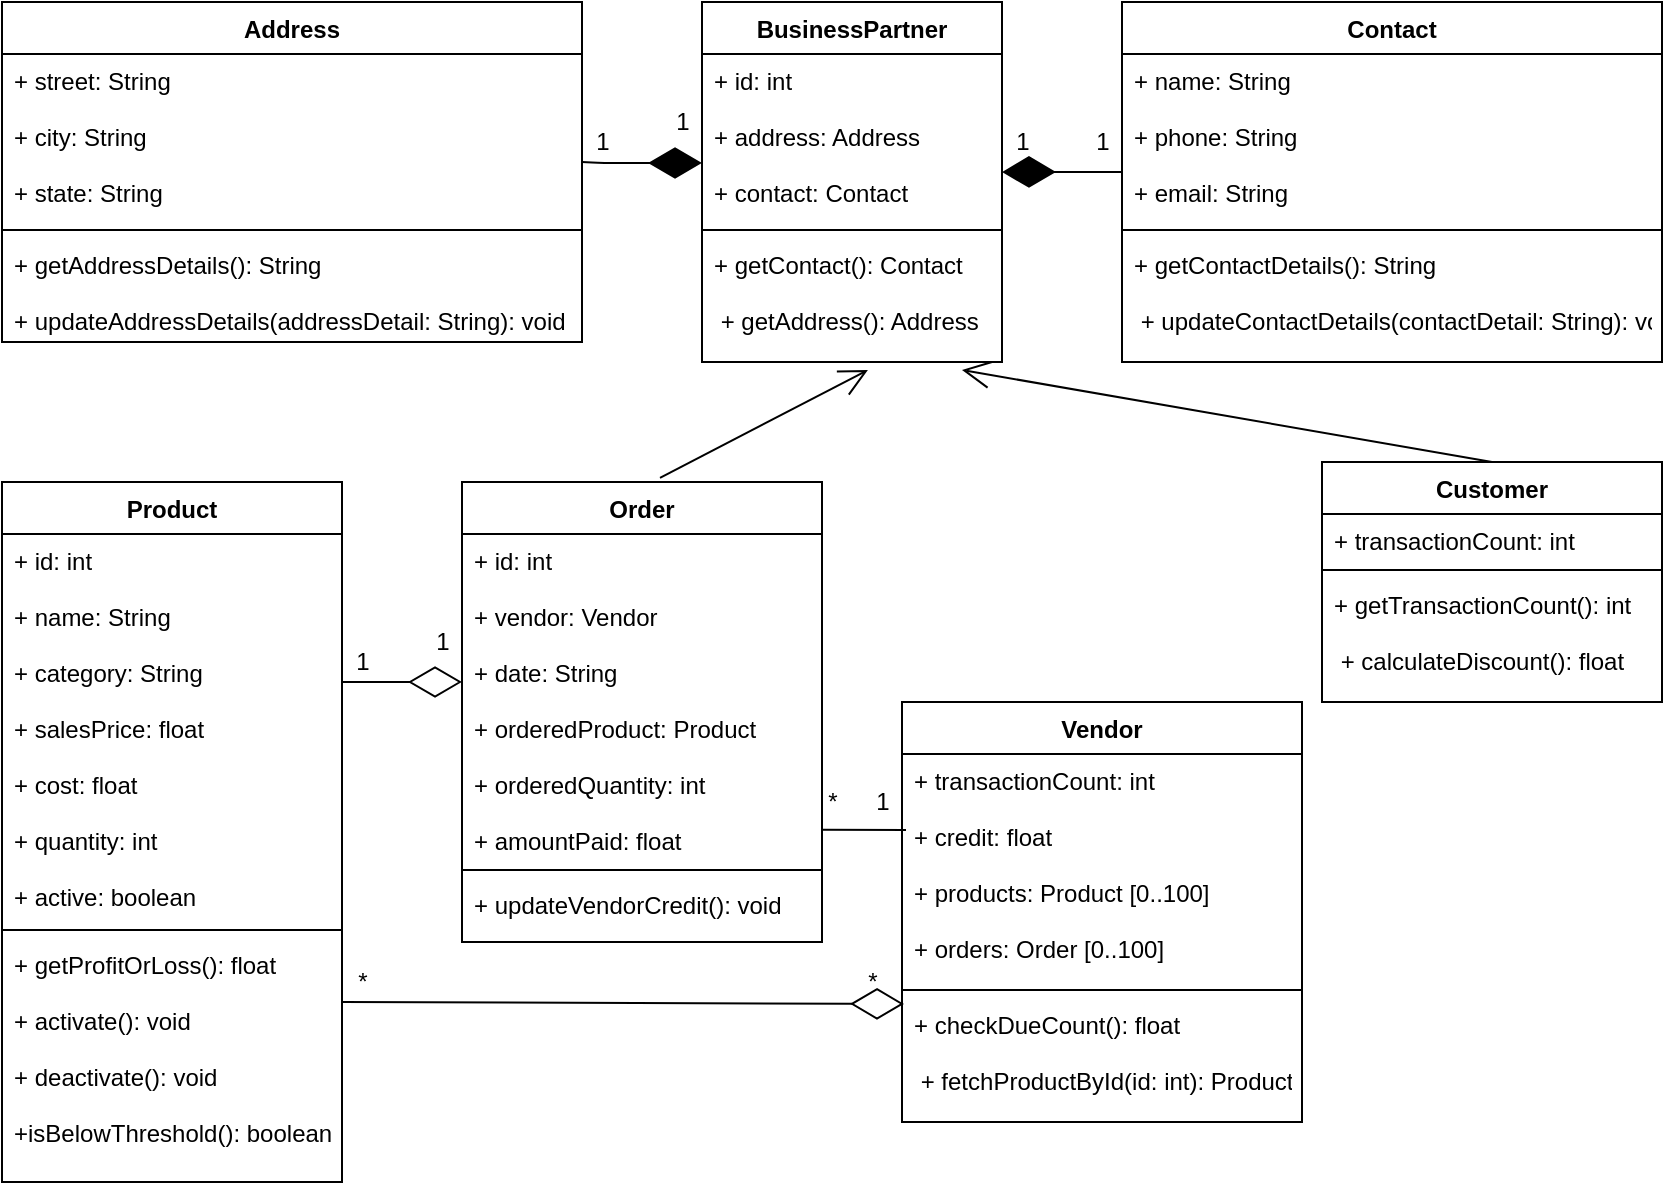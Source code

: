 <mxfile version="14.5.10" type="device"><diagram id="WfR2_FYtAuZus4rINpME" name="Page-2"><mxGraphModel dx="868" dy="482" grid="1" gridSize="10" guides="1" tooltips="1" connect="1" arrows="1" fold="1" page="1" pageScale="1" pageWidth="850" pageHeight="1100" math="0" shadow="0"><root><mxCell id="gx9uwHJqxT-YLqY-KDfL-0"/><mxCell id="gx9uwHJqxT-YLqY-KDfL-1" parent="gx9uwHJqxT-YLqY-KDfL-0"/><mxCell id="bDwX2PSVxRnAZBicuw_n-0" value="Address" style="swimlane;fontStyle=1;align=center;verticalAlign=top;childLayout=stackLayout;horizontal=1;startSize=26;horizontalStack=0;resizeParent=1;resizeParentMax=0;resizeLast=0;collapsible=1;marginBottom=0;" parent="gx9uwHJqxT-YLqY-KDfL-1" vertex="1"><mxGeometry x="10" y="40" width="290" height="170" as="geometry"><mxRectangle x="30" y="40" width="80" height="26" as="alternateBounds"/></mxGeometry></mxCell><mxCell id="bDwX2PSVxRnAZBicuw_n-1" value="+ street: String&#10;&#10;+ city: String&#10;&#10;+ state: String" style="text;strokeColor=none;fillColor=none;align=left;verticalAlign=top;spacingLeft=4;spacingRight=4;overflow=hidden;rotatable=0;points=[[0,0.5],[1,0.5]];portConstraint=eastwest;" parent="bDwX2PSVxRnAZBicuw_n-0" vertex="1"><mxGeometry y="26" width="290" height="84" as="geometry"/></mxCell><mxCell id="bDwX2PSVxRnAZBicuw_n-2" value="" style="line;strokeWidth=1;fillColor=none;align=left;verticalAlign=middle;spacingTop=-1;spacingLeft=3;spacingRight=3;rotatable=0;labelPosition=right;points=[];portConstraint=eastwest;" parent="bDwX2PSVxRnAZBicuw_n-0" vertex="1"><mxGeometry y="110" width="290" height="8" as="geometry"/></mxCell><mxCell id="bDwX2PSVxRnAZBicuw_n-3" value="+ getAddressDetails(): String&#10;&#10;+ updateAddressDetails(addressDetail: String): void " style="text;strokeColor=none;fillColor=none;align=left;verticalAlign=top;spacingLeft=4;spacingRight=4;overflow=hidden;rotatable=0;points=[[0,0.5],[1,0.5]];portConstraint=eastwest;" parent="bDwX2PSVxRnAZBicuw_n-0" vertex="1"><mxGeometry y="118" width="290" height="52" as="geometry"/></mxCell><mxCell id="qdQ7C6Uwbr9aIyy7x4ih-2" value="" style="endArrow=diamondThin;endFill=1;endSize=24;html=1;" parent="gx9uwHJqxT-YLqY-KDfL-1" edge="1"><mxGeometry width="160" relative="1" as="geometry"><mxPoint x="300" y="120" as="sourcePoint"/><mxPoint x="360" y="120.5" as="targetPoint"/><Array as="points"><mxPoint x="310" y="120.5"/></Array></mxGeometry></mxCell><mxCell id="YtGZCm99S4l5E9RxQJHc-0" value="BusinessPartner" style="swimlane;fontStyle=1;align=center;verticalAlign=top;childLayout=stackLayout;horizontal=1;startSize=26;horizontalStack=0;resizeParent=1;resizeParentMax=0;resizeLast=0;collapsible=1;marginBottom=0;" vertex="1" parent="gx9uwHJqxT-YLqY-KDfL-1"><mxGeometry x="360" y="40" width="150" height="180" as="geometry"/></mxCell><mxCell id="YtGZCm99S4l5E9RxQJHc-1" value="+ id: int &#10;&#10;+ address: Address&#10;&#10;+ contact: Contact" style="text;strokeColor=none;fillColor=none;align=left;verticalAlign=top;spacingLeft=4;spacingRight=4;overflow=hidden;rotatable=0;points=[[0,0.5],[1,0.5]];portConstraint=eastwest;" vertex="1" parent="YtGZCm99S4l5E9RxQJHc-0"><mxGeometry y="26" width="150" height="84" as="geometry"/></mxCell><mxCell id="YtGZCm99S4l5E9RxQJHc-2" value="" style="line;strokeWidth=1;fillColor=none;align=left;verticalAlign=middle;spacingTop=-1;spacingLeft=3;spacingRight=3;rotatable=0;labelPosition=right;points=[];portConstraint=eastwest;" vertex="1" parent="YtGZCm99S4l5E9RxQJHc-0"><mxGeometry y="110" width="150" height="8" as="geometry"/></mxCell><mxCell id="YtGZCm99S4l5E9RxQJHc-3" value="+ getContact(): Contact&#10;&#10; + getAddress(): Address" style="text;strokeColor=none;fillColor=none;align=left;verticalAlign=top;spacingLeft=4;spacingRight=4;overflow=hidden;rotatable=0;points=[[0,0.5],[1,0.5]];portConstraint=eastwest;" vertex="1" parent="YtGZCm99S4l5E9RxQJHc-0"><mxGeometry y="118" width="150" height="62" as="geometry"/></mxCell><mxCell id="YtGZCm99S4l5E9RxQJHc-4" value="1" style="text;html=1;resizable=0;autosize=1;align=center;verticalAlign=middle;points=[];fillColor=none;strokeColor=none;rounded=0;" vertex="1" parent="gx9uwHJqxT-YLqY-KDfL-1"><mxGeometry x="300" y="100" width="20" height="20" as="geometry"/></mxCell><mxCell id="YtGZCm99S4l5E9RxQJHc-5" value="1" style="text;html=1;resizable=0;autosize=1;align=center;verticalAlign=middle;points=[];fillColor=none;strokeColor=none;rounded=0;" vertex="1" parent="gx9uwHJqxT-YLqY-KDfL-1"><mxGeometry x="340" y="90" width="20" height="20" as="geometry"/></mxCell><mxCell id="YtGZCm99S4l5E9RxQJHc-7" value="Contact" style="swimlane;fontStyle=1;align=center;verticalAlign=top;childLayout=stackLayout;horizontal=1;startSize=26;horizontalStack=0;resizeParent=1;resizeParentMax=0;resizeLast=0;collapsible=1;marginBottom=0;" vertex="1" parent="gx9uwHJqxT-YLqY-KDfL-1"><mxGeometry x="570" y="40" width="270" height="180" as="geometry"/></mxCell><mxCell id="YtGZCm99S4l5E9RxQJHc-8" value="+ name: String&#10;&#10;+ phone: String&#10;&#10;+ email: String" style="text;strokeColor=none;fillColor=none;align=left;verticalAlign=top;spacingLeft=4;spacingRight=4;overflow=hidden;rotatable=0;points=[[0,0.5],[1,0.5]];portConstraint=eastwest;" vertex="1" parent="YtGZCm99S4l5E9RxQJHc-7"><mxGeometry y="26" width="270" height="84" as="geometry"/></mxCell><mxCell id="YtGZCm99S4l5E9RxQJHc-9" value="" style="line;strokeWidth=1;fillColor=none;align=left;verticalAlign=middle;spacingTop=-1;spacingLeft=3;spacingRight=3;rotatable=0;labelPosition=right;points=[];portConstraint=eastwest;" vertex="1" parent="YtGZCm99S4l5E9RxQJHc-7"><mxGeometry y="110" width="270" height="8" as="geometry"/></mxCell><mxCell id="YtGZCm99S4l5E9RxQJHc-10" value="+ getContactDetails(): String&#10;&#10; + updateContactDetails(contactDetail: String): void" style="text;strokeColor=none;fillColor=none;align=left;verticalAlign=top;spacingLeft=4;spacingRight=4;overflow=hidden;rotatable=0;points=[[0,0.5],[1,0.5]];portConstraint=eastwest;" vertex="1" parent="YtGZCm99S4l5E9RxQJHc-7"><mxGeometry y="118" width="270" height="62" as="geometry"/></mxCell><mxCell id="YtGZCm99S4l5E9RxQJHc-12" value="" style="endArrow=diamondThin;endFill=1;endSize=24;html=1;exitX=0;exitY=0.702;exitDx=0;exitDy=0;exitPerimeter=0;" edge="1" parent="gx9uwHJqxT-YLqY-KDfL-1" source="YtGZCm99S4l5E9RxQJHc-8"><mxGeometry width="160" relative="1" as="geometry"><mxPoint x="550" y="124.5" as="sourcePoint"/><mxPoint x="510" y="125" as="targetPoint"/></mxGeometry></mxCell><mxCell id="YtGZCm99S4l5E9RxQJHc-13" value="1" style="text;html=1;resizable=0;autosize=1;align=center;verticalAlign=middle;points=[];fillColor=none;strokeColor=none;rounded=0;" vertex="1" parent="gx9uwHJqxT-YLqY-KDfL-1"><mxGeometry x="510" y="100" width="20" height="20" as="geometry"/></mxCell><mxCell id="YtGZCm99S4l5E9RxQJHc-14" value="1" style="text;html=1;resizable=0;autosize=1;align=center;verticalAlign=middle;points=[];fillColor=none;strokeColor=none;rounded=0;" vertex="1" parent="gx9uwHJqxT-YLqY-KDfL-1"><mxGeometry x="550" y="100" width="20" height="20" as="geometry"/></mxCell><mxCell id="YtGZCm99S4l5E9RxQJHc-15" value="Product" style="swimlane;fontStyle=1;align=center;verticalAlign=top;childLayout=stackLayout;horizontal=1;startSize=26;horizontalStack=0;resizeParent=1;resizeParentMax=0;resizeLast=0;collapsible=1;marginBottom=0;" vertex="1" parent="gx9uwHJqxT-YLqY-KDfL-1"><mxGeometry x="10" y="280" width="170" height="350" as="geometry"><mxRectangle x="30" y="40" width="80" height="26" as="alternateBounds"/></mxGeometry></mxCell><mxCell id="YtGZCm99S4l5E9RxQJHc-16" value="+ id: int&#10;&#10;+ name: String&#10;&#10;+ category: String&#10;&#10;+ salesPrice: float&#10;&#10;+ cost: float&#10;&#10;+ quantity: int&#10;&#10;+ active: boolean" style="text;strokeColor=none;fillColor=none;align=left;verticalAlign=top;spacingLeft=4;spacingRight=4;overflow=hidden;rotatable=0;points=[[0,0.5],[1,0.5]];portConstraint=eastwest;" vertex="1" parent="YtGZCm99S4l5E9RxQJHc-15"><mxGeometry y="26" width="170" height="194" as="geometry"/></mxCell><mxCell id="YtGZCm99S4l5E9RxQJHc-17" value="" style="line;strokeWidth=1;fillColor=none;align=left;verticalAlign=middle;spacingTop=-1;spacingLeft=3;spacingRight=3;rotatable=0;labelPosition=right;points=[];portConstraint=eastwest;" vertex="1" parent="YtGZCm99S4l5E9RxQJHc-15"><mxGeometry y="220" width="170" height="8" as="geometry"/></mxCell><mxCell id="YtGZCm99S4l5E9RxQJHc-18" value="+ getProfitOrLoss(): float&#10;&#10;+ activate(): void &#10;&#10;+ deactivate(): void&#10;&#10;+isBelowThreshold(): boolean" style="text;strokeColor=none;fillColor=none;align=left;verticalAlign=top;spacingLeft=4;spacingRight=4;overflow=hidden;rotatable=0;points=[[0,0.5],[1,0.5]];portConstraint=eastwest;" vertex="1" parent="YtGZCm99S4l5E9RxQJHc-15"><mxGeometry y="228" width="170" height="122" as="geometry"/></mxCell><mxCell id="YtGZCm99S4l5E9RxQJHc-19" value="Customer" style="swimlane;fontStyle=1;align=center;verticalAlign=top;childLayout=stackLayout;horizontal=1;startSize=26;horizontalStack=0;resizeParent=1;resizeParentMax=0;resizeLast=0;collapsible=1;marginBottom=0;" vertex="1" parent="gx9uwHJqxT-YLqY-KDfL-1"><mxGeometry x="670" y="270" width="170" height="120" as="geometry"/></mxCell><mxCell id="YtGZCm99S4l5E9RxQJHc-20" value="+ transactionCount: int" style="text;strokeColor=none;fillColor=none;align=left;verticalAlign=top;spacingLeft=4;spacingRight=4;overflow=hidden;rotatable=0;points=[[0,0.5],[1,0.5]];portConstraint=eastwest;" vertex="1" parent="YtGZCm99S4l5E9RxQJHc-19"><mxGeometry y="26" width="170" height="24" as="geometry"/></mxCell><mxCell id="YtGZCm99S4l5E9RxQJHc-21" value="" style="line;strokeWidth=1;fillColor=none;align=left;verticalAlign=middle;spacingTop=-1;spacingLeft=3;spacingRight=3;rotatable=0;labelPosition=right;points=[];portConstraint=eastwest;" vertex="1" parent="YtGZCm99S4l5E9RxQJHc-19"><mxGeometry y="50" width="170" height="8" as="geometry"/></mxCell><mxCell id="YtGZCm99S4l5E9RxQJHc-22" value="+ getTransactionCount(): int&#10;&#10; + calculateDiscount(): float" style="text;strokeColor=none;fillColor=none;align=left;verticalAlign=top;spacingLeft=4;spacingRight=4;overflow=hidden;rotatable=0;points=[[0,0.5],[1,0.5]];portConstraint=eastwest;" vertex="1" parent="YtGZCm99S4l5E9RxQJHc-19"><mxGeometry y="58" width="170" height="62" as="geometry"/></mxCell><mxCell id="YtGZCm99S4l5E9RxQJHc-25" value="" style="endArrow=open;endFill=1;endSize=12;html=1;exitX=0.5;exitY=0;exitDx=0;exitDy=0;" edge="1" parent="gx9uwHJqxT-YLqY-KDfL-1" source="YtGZCm99S4l5E9RxQJHc-19"><mxGeometry width="160" relative="1" as="geometry"><mxPoint x="590" y="270" as="sourcePoint"/><mxPoint x="490" y="224" as="targetPoint"/></mxGeometry></mxCell><mxCell id="YtGZCm99S4l5E9RxQJHc-26" value="Order" style="swimlane;fontStyle=1;align=center;verticalAlign=top;childLayout=stackLayout;horizontal=1;startSize=26;horizontalStack=0;resizeParent=1;resizeParentMax=0;resizeLast=0;collapsible=1;marginBottom=0;" vertex="1" parent="gx9uwHJqxT-YLqY-KDfL-1"><mxGeometry x="240" y="280" width="180" height="230" as="geometry"/></mxCell><mxCell id="YtGZCm99S4l5E9RxQJHc-27" value="+ id: int&#10;&#10;+ vendor: Vendor&#10;&#10;+ date: String&#10;&#10;+ orderedProduct: Product&#10;&#10;+ orderedQuantity: int &#10;&#10;+ amountPaid: float" style="text;strokeColor=none;fillColor=none;align=left;verticalAlign=top;spacingLeft=4;spacingRight=4;overflow=hidden;rotatable=0;points=[[0,0.5],[1,0.5]];portConstraint=eastwest;" vertex="1" parent="YtGZCm99S4l5E9RxQJHc-26"><mxGeometry y="26" width="180" height="164" as="geometry"/></mxCell><mxCell id="YtGZCm99S4l5E9RxQJHc-28" value="" style="line;strokeWidth=1;fillColor=none;align=left;verticalAlign=middle;spacingTop=-1;spacingLeft=3;spacingRight=3;rotatable=0;labelPosition=right;points=[];portConstraint=eastwest;" vertex="1" parent="YtGZCm99S4l5E9RxQJHc-26"><mxGeometry y="190" width="180" height="8" as="geometry"/></mxCell><mxCell id="YtGZCm99S4l5E9RxQJHc-29" value="+ updateVendorCredit(): void&#10;" style="text;strokeColor=none;fillColor=none;align=left;verticalAlign=top;spacingLeft=4;spacingRight=4;overflow=hidden;rotatable=0;points=[[0,0.5],[1,0.5]];portConstraint=eastwest;" vertex="1" parent="YtGZCm99S4l5E9RxQJHc-26"><mxGeometry y="198" width="180" height="32" as="geometry"/></mxCell><mxCell id="YtGZCm99S4l5E9RxQJHc-30" value="Vendor" style="swimlane;fontStyle=1;align=center;verticalAlign=top;childLayout=stackLayout;horizontal=1;startSize=26;horizontalStack=0;resizeParent=1;resizeParentMax=0;resizeLast=0;collapsible=1;marginBottom=0;" vertex="1" parent="gx9uwHJqxT-YLqY-KDfL-1"><mxGeometry x="460" y="390" width="200" height="210" as="geometry"/></mxCell><mxCell id="YtGZCm99S4l5E9RxQJHc-31" value="+ transactionCount: int&#10;&#10;+ credit: float&#10;&#10;+ products: Product [0..100]&#10;&#10;+ orders: Order [0..100]" style="text;strokeColor=none;fillColor=none;align=left;verticalAlign=top;spacingLeft=4;spacingRight=4;overflow=hidden;rotatable=0;points=[[0,0.5],[1,0.5]];portConstraint=eastwest;" vertex="1" parent="YtGZCm99S4l5E9RxQJHc-30"><mxGeometry y="26" width="200" height="114" as="geometry"/></mxCell><mxCell id="YtGZCm99S4l5E9RxQJHc-32" value="" style="line;strokeWidth=1;fillColor=none;align=left;verticalAlign=middle;spacingTop=-1;spacingLeft=3;spacingRight=3;rotatable=0;labelPosition=right;points=[];portConstraint=eastwest;" vertex="1" parent="YtGZCm99S4l5E9RxQJHc-30"><mxGeometry y="140" width="200" height="8" as="geometry"/></mxCell><mxCell id="YtGZCm99S4l5E9RxQJHc-33" value="+ checkDueCount(): float&#10;&#10; + fetchProductById(id: int): Product" style="text;strokeColor=none;fillColor=none;align=left;verticalAlign=top;spacingLeft=4;spacingRight=4;overflow=hidden;rotatable=0;points=[[0,0.5],[1,0.5]];portConstraint=eastwest;" vertex="1" parent="YtGZCm99S4l5E9RxQJHc-30"><mxGeometry y="148" width="200" height="62" as="geometry"/></mxCell><mxCell id="YtGZCm99S4l5E9RxQJHc-34" value="" style="endArrow=open;endFill=1;endSize=12;html=1;exitX=0.55;exitY=-0.009;exitDx=0;exitDy=0;exitPerimeter=0;entryX=0.553;entryY=1.065;entryDx=0;entryDy=0;entryPerimeter=0;" edge="1" parent="gx9uwHJqxT-YLqY-KDfL-1" source="YtGZCm99S4l5E9RxQJHc-26" target="YtGZCm99S4l5E9RxQJHc-3"><mxGeometry width="160" relative="1" as="geometry"><mxPoint x="340" y="360" as="sourcePoint"/><mxPoint x="500" y="360" as="targetPoint"/></mxGeometry></mxCell><mxCell id="YtGZCm99S4l5E9RxQJHc-35" value="" style="endArrow=diamondThin;endFill=0;endSize=24;html=1;" edge="1" parent="gx9uwHJqxT-YLqY-KDfL-1"><mxGeometry width="160" relative="1" as="geometry"><mxPoint x="180" y="380" as="sourcePoint"/><mxPoint x="240" y="380" as="targetPoint"/></mxGeometry></mxCell><mxCell id="YtGZCm99S4l5E9RxQJHc-36" value="1" style="text;html=1;resizable=0;autosize=1;align=center;verticalAlign=middle;points=[];fillColor=none;strokeColor=none;rounded=0;" vertex="1" parent="gx9uwHJqxT-YLqY-KDfL-1"><mxGeometry x="180" y="360" width="20" height="20" as="geometry"/></mxCell><mxCell id="YtGZCm99S4l5E9RxQJHc-37" value="1" style="text;html=1;resizable=0;autosize=1;align=center;verticalAlign=middle;points=[];fillColor=none;strokeColor=none;rounded=0;" vertex="1" parent="gx9uwHJqxT-YLqY-KDfL-1"><mxGeometry x="220" y="350" width="20" height="20" as="geometry"/></mxCell><mxCell id="YtGZCm99S4l5E9RxQJHc-38" value="" style="endArrow=none;html=1;exitX=1;exitY=0.902;exitDx=0;exitDy=0;exitPerimeter=0;" edge="1" parent="gx9uwHJqxT-YLqY-KDfL-1" source="YtGZCm99S4l5E9RxQJHc-27"><mxGeometry width="50" height="50" relative="1" as="geometry"><mxPoint x="420" y="390" as="sourcePoint"/><mxPoint x="462" y="454" as="targetPoint"/></mxGeometry></mxCell><mxCell id="YtGZCm99S4l5E9RxQJHc-39" value="*" style="text;html=1;resizable=0;autosize=1;align=center;verticalAlign=middle;points=[];fillColor=none;strokeColor=none;rounded=0;" vertex="1" parent="gx9uwHJqxT-YLqY-KDfL-1"><mxGeometry x="415" y="430" width="20" height="20" as="geometry"/></mxCell><mxCell id="YtGZCm99S4l5E9RxQJHc-40" value="1" style="text;html=1;resizable=0;autosize=1;align=center;verticalAlign=middle;points=[];fillColor=none;strokeColor=none;rounded=0;" vertex="1" parent="gx9uwHJqxT-YLqY-KDfL-1"><mxGeometry x="440" y="430" width="20" height="20" as="geometry"/></mxCell><mxCell id="YtGZCm99S4l5E9RxQJHc-42" value="" style="endArrow=diamondThin;endFill=0;endSize=24;html=1;entryX=0.005;entryY=0.048;entryDx=0;entryDy=0;entryPerimeter=0;" edge="1" parent="gx9uwHJqxT-YLqY-KDfL-1" target="YtGZCm99S4l5E9RxQJHc-33"><mxGeometry width="160" relative="1" as="geometry"><mxPoint x="180" y="540" as="sourcePoint"/><mxPoint x="340" y="540" as="targetPoint"/></mxGeometry></mxCell><mxCell id="YtGZCm99S4l5E9RxQJHc-43" value="*" style="text;html=1;resizable=0;autosize=1;align=center;verticalAlign=middle;points=[];fillColor=none;strokeColor=none;rounded=0;" vertex="1" parent="gx9uwHJqxT-YLqY-KDfL-1"><mxGeometry x="180" y="520" width="20" height="20" as="geometry"/></mxCell><mxCell id="YtGZCm99S4l5E9RxQJHc-44" value="*" style="text;html=1;resizable=0;autosize=1;align=center;verticalAlign=middle;points=[];fillColor=none;strokeColor=none;rounded=0;" vertex="1" parent="gx9uwHJqxT-YLqY-KDfL-1"><mxGeometry x="435" y="520" width="20" height="20" as="geometry"/></mxCell></root></mxGraphModel></diagram></mxfile>